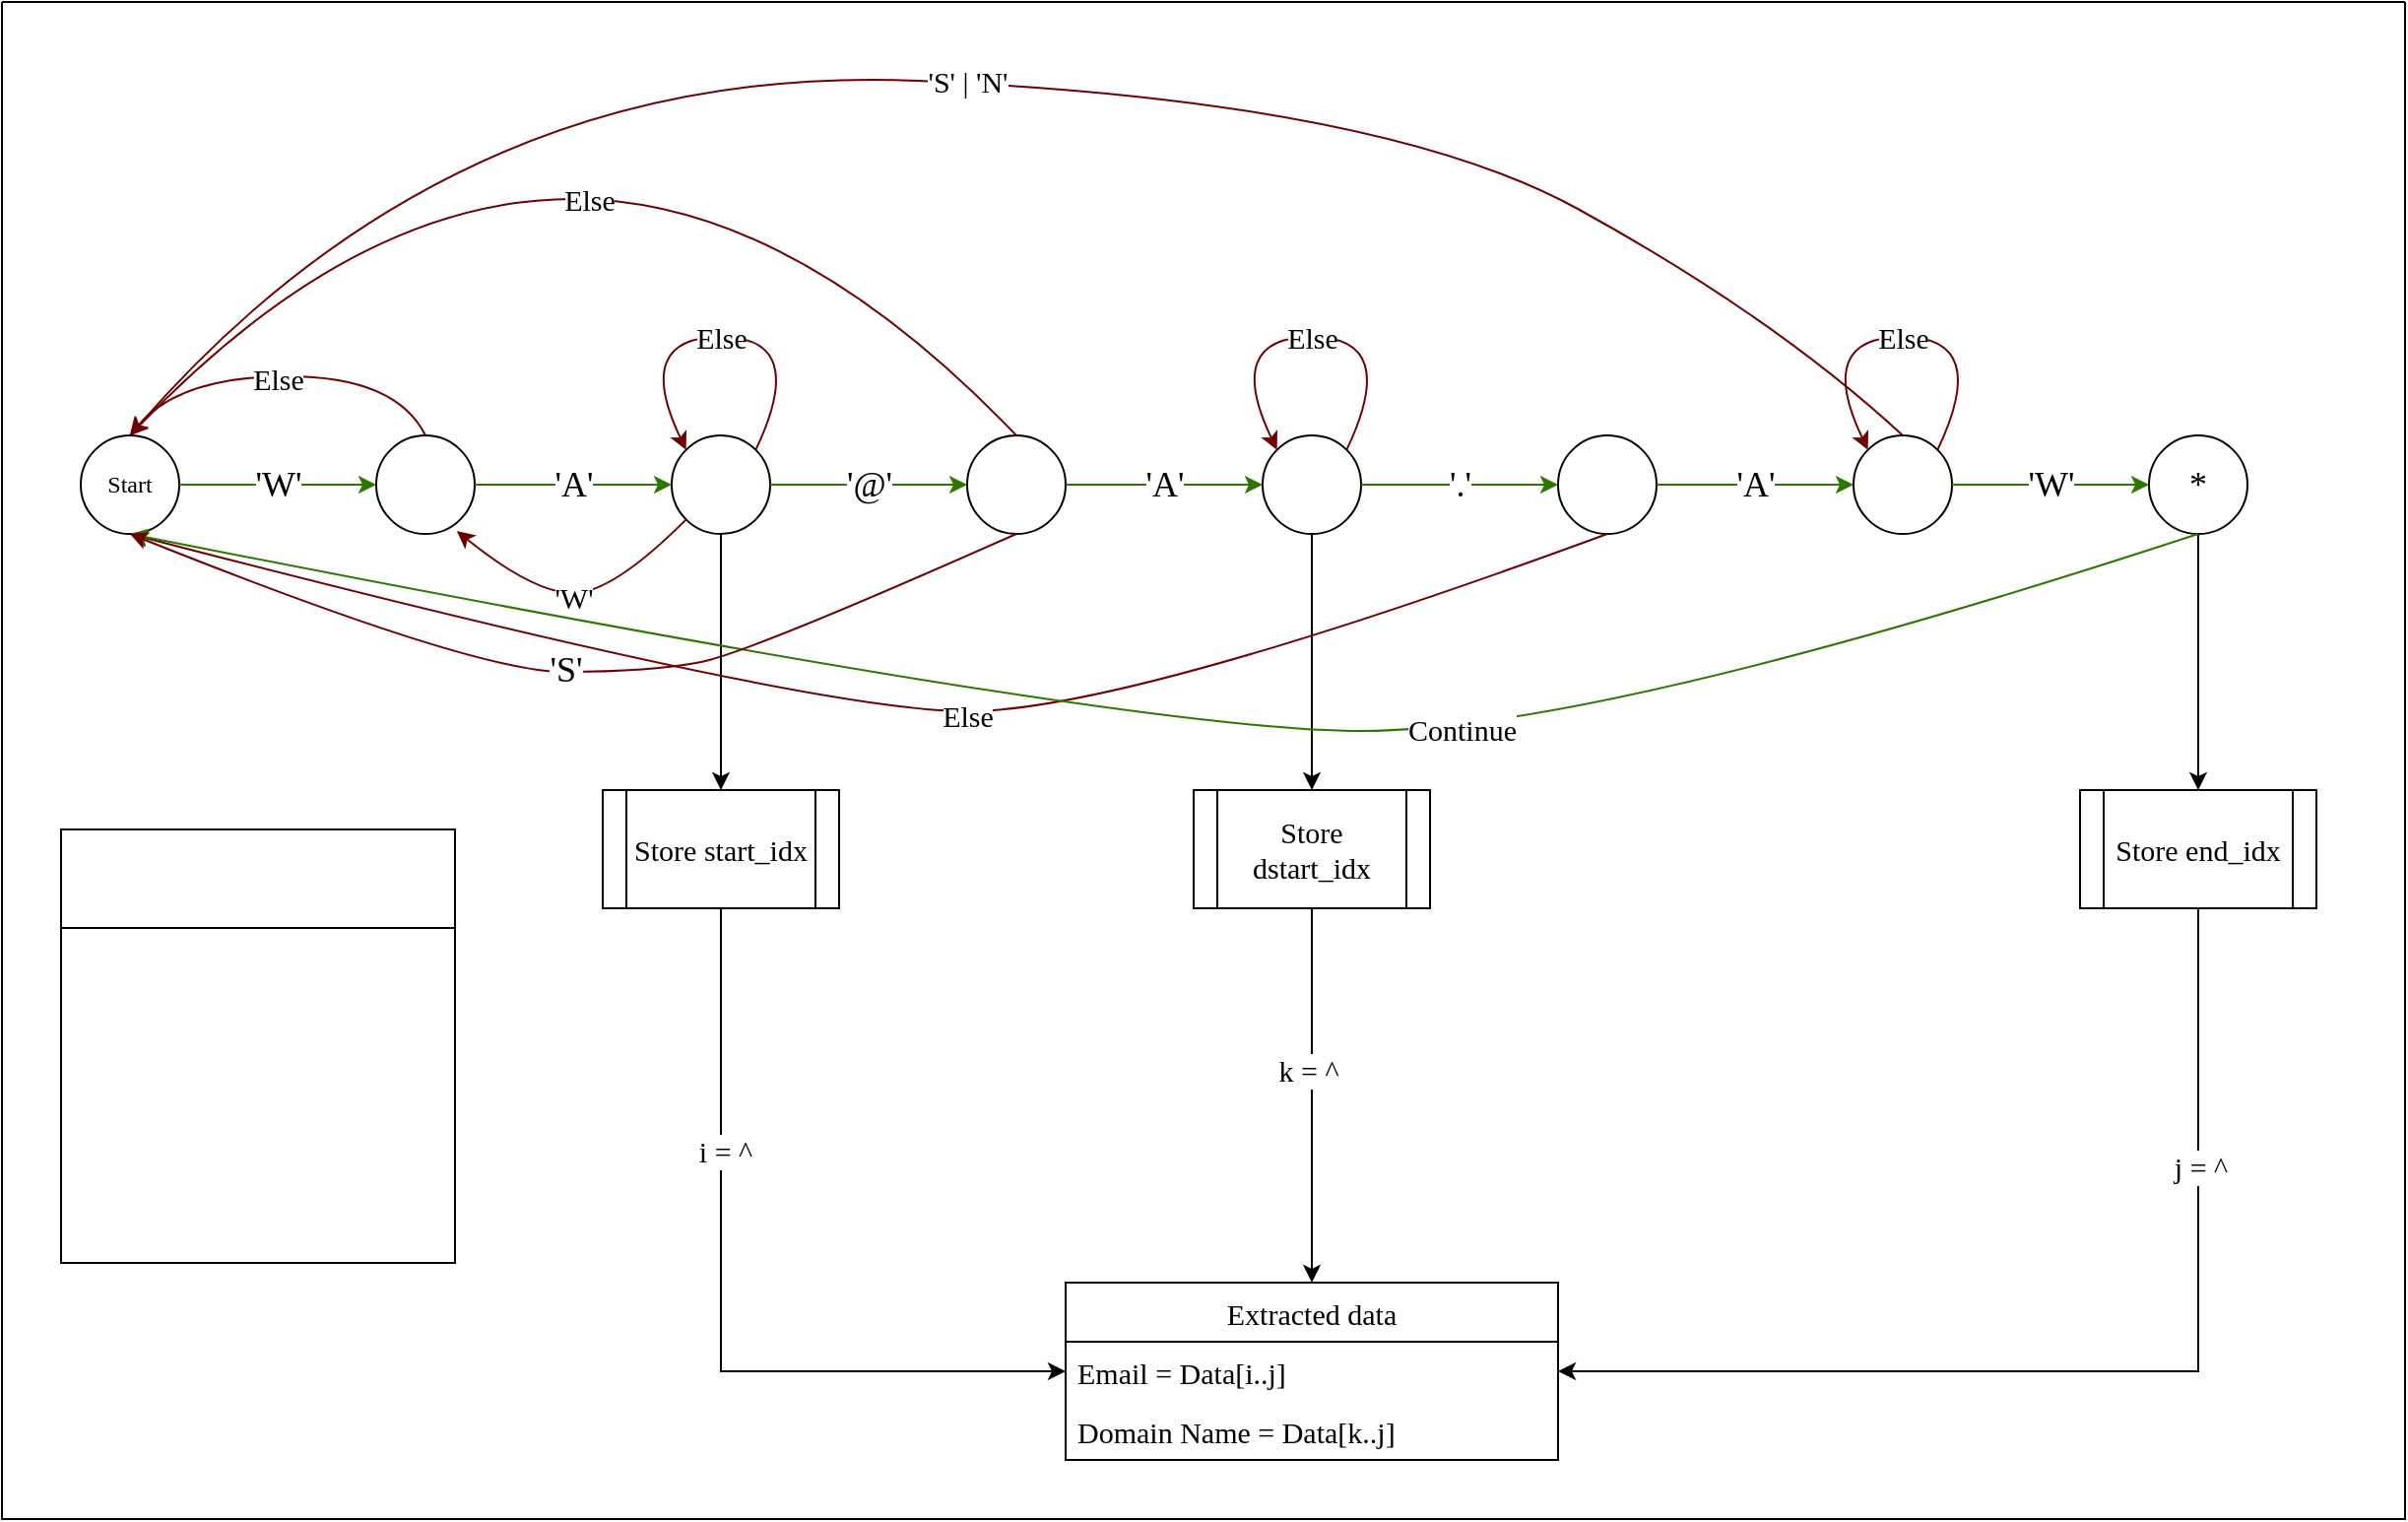 <mxfile version="18.0.6" type="device"><diagram id="8zhRqOHiuE57s70_SdNe" name="Page-1"><mxGraphModel dx="1750" dy="2233" grid="1" gridSize="10" guides="1" tooltips="1" connect="1" arrows="1" fold="1" page="1" pageScale="1" pageWidth="827" pageHeight="1169" math="1" shadow="0"><root><mxCell id="0"/><mxCell id="1" parent="0"/><mxCell id="UBibQN8y42sdFP5Kan7u-1" value="&lt;font face=&quot;JetBrains Mono&quot;&gt;Start&lt;/font&gt;" style="ellipse;whiteSpace=wrap;html=1;aspect=fixed;" parent="1" vertex="1"><mxGeometry x="150" y="50" width="50" height="50" as="geometry"/></mxCell><mxCell id="UBibQN8y42sdFP5Kan7u-2" value="" style="ellipse;whiteSpace=wrap;html=1;aspect=fixed;" parent="1" vertex="1"><mxGeometry x="300" y="50" width="50" height="50" as="geometry"/></mxCell><mxCell id="UBibQN8y42sdFP5Kan7u-66" style="edgeStyle=orthogonalEdgeStyle;rounded=0;orthogonalLoop=1;jettySize=auto;html=1;fontFamily=JetBrains Mono;fontSize=15;" parent="1" source="UBibQN8y42sdFP5Kan7u-3" target="UBibQN8y42sdFP5Kan7u-64" edge="1"><mxGeometry relative="1" as="geometry"/></mxCell><mxCell id="UBibQN8y42sdFP5Kan7u-3" value="" style="ellipse;whiteSpace=wrap;html=1;aspect=fixed;" parent="1" vertex="1"><mxGeometry x="450" y="50" width="50" height="50" as="geometry"/></mxCell><mxCell id="UBibQN8y42sdFP5Kan7u-4" value="" style="ellipse;whiteSpace=wrap;html=1;aspect=fixed;" parent="1" vertex="1"><mxGeometry x="600" y="50" width="50" height="50" as="geometry"/></mxCell><mxCell id="UBibQN8y42sdFP5Kan7u-73" style="edgeStyle=orthogonalEdgeStyle;rounded=0;orthogonalLoop=1;jettySize=auto;html=1;entryX=0.5;entryY=0;entryDx=0;entryDy=0;fontFamily=JetBrains Mono;fontSize=15;" parent="1" source="UBibQN8y42sdFP5Kan7u-5" target="UBibQN8y42sdFP5Kan7u-72" edge="1"><mxGeometry relative="1" as="geometry"/></mxCell><mxCell id="UBibQN8y42sdFP5Kan7u-5" value="" style="ellipse;whiteSpace=wrap;html=1;aspect=fixed;" parent="1" vertex="1"><mxGeometry x="750" y="50" width="50" height="50" as="geometry"/></mxCell><mxCell id="UBibQN8y42sdFP5Kan7u-13" value="A" style="endArrow=classic;html=1;rounded=0;exitX=1;exitY=0.5;exitDx=0;exitDy=0;fillColor=#60a917;strokeColor=#2D7600;" parent="1" source="UBibQN8y42sdFP5Kan7u-1" target="UBibQN8y42sdFP5Kan7u-2" edge="1"><mxGeometry relative="1" as="geometry"><mxPoint x="140" y="210" as="sourcePoint"/><mxPoint x="240" y="210" as="targetPoint"/></mxGeometry></mxCell><mxCell id="UBibQN8y42sdFP5Kan7u-14" value="&lt;font face=&quot;JetBrains Mono&quot;&gt;'W'&lt;/font&gt;" style="edgeLabel;resizable=0;html=1;align=center;verticalAlign=middle;fontSize=18;" parent="UBibQN8y42sdFP5Kan7u-13" connectable="0" vertex="1"><mxGeometry relative="1" as="geometry"/></mxCell><mxCell id="UBibQN8y42sdFP5Kan7u-15" value="" style="endArrow=classic;html=1;rounded=0;exitX=1;exitY=0.5;exitDx=0;exitDy=0;entryX=0;entryY=0.5;entryDx=0;entryDy=0;fillColor=#60a917;strokeColor=#2D7600;" parent="1" source="UBibQN8y42sdFP5Kan7u-2" target="UBibQN8y42sdFP5Kan7u-3" edge="1"><mxGeometry relative="1" as="geometry"><mxPoint x="280" y="129.71" as="sourcePoint"/><mxPoint x="350" y="129.71" as="targetPoint"/></mxGeometry></mxCell><mxCell id="UBibQN8y42sdFP5Kan7u-16" value="'A'" style="edgeLabel;resizable=0;html=1;align=center;verticalAlign=middle;fontSize=18;fontFamily=JetBrains Mono;" parent="UBibQN8y42sdFP5Kan7u-15" connectable="0" vertex="1"><mxGeometry relative="1" as="geometry"/></mxCell><mxCell id="UBibQN8y42sdFP5Kan7u-17" value="" style="endArrow=classic;html=1;rounded=0;exitX=1;exitY=0.5;exitDx=0;exitDy=0;entryX=0;entryY=0.5;entryDx=0;entryDy=0;fillColor=#60a917;strokeColor=#2D7600;" parent="1" source="UBibQN8y42sdFP5Kan7u-3" target="UBibQN8y42sdFP5Kan7u-4" edge="1"><mxGeometry relative="1" as="geometry"><mxPoint x="280" y="100" as="sourcePoint"/><mxPoint x="390" y="60" as="targetPoint"/></mxGeometry></mxCell><mxCell id="UBibQN8y42sdFP5Kan7u-18" value="'@'" style="edgeLabel;resizable=0;html=1;align=center;verticalAlign=middle;fontSize=18;fontFamily=JetBrains Mono;" parent="UBibQN8y42sdFP5Kan7u-17" connectable="0" vertex="1"><mxGeometry relative="1" as="geometry"/></mxCell><mxCell id="UBibQN8y42sdFP5Kan7u-19" value="" style="endArrow=classic;html=1;rounded=0;exitX=1;exitY=0.5;exitDx=0;exitDy=0;entryX=0;entryY=0.5;entryDx=0;entryDy=0;fillColor=#60a917;strokeColor=#2D7600;" parent="1" source="UBibQN8y42sdFP5Kan7u-4" target="UBibQN8y42sdFP5Kan7u-5" edge="1"><mxGeometry relative="1" as="geometry"><mxPoint x="460" y="100" as="sourcePoint"/><mxPoint x="550" y="50" as="targetPoint"/></mxGeometry></mxCell><mxCell id="UBibQN8y42sdFP5Kan7u-20" value="'A'" style="edgeLabel;resizable=0;html=1;align=center;verticalAlign=middle;fontSize=18;fontFamily=JetBrains Mono;" parent="UBibQN8y42sdFP5Kan7u-19" connectable="0" vertex="1"><mxGeometry relative="1" as="geometry"/></mxCell><mxCell id="UBibQN8y42sdFP5Kan7u-21" value="" style="ellipse;whiteSpace=wrap;html=1;aspect=fixed;" parent="1" vertex="1"><mxGeometry x="900" y="50" width="50" height="50" as="geometry"/></mxCell><mxCell id="UBibQN8y42sdFP5Kan7u-22" value="" style="endArrow=classic;html=1;rounded=0;exitX=1;exitY=0.5;exitDx=0;exitDy=0;entryX=0;entryY=0.5;entryDx=0;entryDy=0;fillColor=#60a917;strokeColor=#2D7600;" parent="1" source="UBibQN8y42sdFP5Kan7u-5" target="UBibQN8y42sdFP5Kan7u-21" edge="1"><mxGeometry relative="1" as="geometry"><mxPoint x="630" y="50" as="sourcePoint"/><mxPoint x="710.0" y="60" as="targetPoint"/></mxGeometry></mxCell><mxCell id="UBibQN8y42sdFP5Kan7u-23" value="'.'" style="edgeLabel;resizable=0;html=1;align=center;verticalAlign=middle;fontSize=18;fontFamily=JetBrains Mono;" parent="UBibQN8y42sdFP5Kan7u-22" connectable="0" vertex="1"><mxGeometry relative="1" as="geometry"/></mxCell><mxCell id="UBibQN8y42sdFP5Kan7u-24" value="" style="ellipse;whiteSpace=wrap;html=1;aspect=fixed;" parent="1" vertex="1"><mxGeometry x="1050" y="50" width="50" height="50" as="geometry"/></mxCell><mxCell id="UBibQN8y42sdFP5Kan7u-25" value="" style="endArrow=classic;html=1;rounded=0;exitX=1;exitY=0.5;exitDx=0;exitDy=0;entryX=0;entryY=0.5;entryDx=0;entryDy=0;fillColor=#60a917;strokeColor=#2D7600;" parent="1" source="UBibQN8y42sdFP5Kan7u-21" target="UBibQN8y42sdFP5Kan7u-24" edge="1"><mxGeometry relative="1" as="geometry"><mxPoint x="790" y="60" as="sourcePoint"/><mxPoint x="890" y="60" as="targetPoint"/></mxGeometry></mxCell><mxCell id="UBibQN8y42sdFP5Kan7u-26" value="'A'" style="edgeLabel;resizable=0;html=1;align=center;verticalAlign=middle;fontSize=18;fontFamily=JetBrains Mono;" parent="UBibQN8y42sdFP5Kan7u-25" connectable="0" vertex="1"><mxGeometry relative="1" as="geometry"/></mxCell><mxCell id="UBibQN8y42sdFP5Kan7u-75" style="edgeStyle=orthogonalEdgeStyle;rounded=0;orthogonalLoop=1;jettySize=auto;html=1;entryX=0.5;entryY=0;entryDx=0;entryDy=0;fontFamily=JetBrains Mono;fontSize=15;" parent="1" source="UBibQN8y42sdFP5Kan7u-27" target="UBibQN8y42sdFP5Kan7u-74" edge="1"><mxGeometry relative="1" as="geometry"/></mxCell><mxCell id="UBibQN8y42sdFP5Kan7u-27" value="&lt;font face=&quot;JetBrains Mono&quot; style=&quot;font-size: 18px;&quot;&gt;*&lt;/font&gt;" style="ellipse;whiteSpace=wrap;html=1;aspect=fixed;align=center;" parent="1" vertex="1"><mxGeometry x="1200" y="50" width="50" height="50" as="geometry"/></mxCell><mxCell id="UBibQN8y42sdFP5Kan7u-29" value="" style="endArrow=classic;html=1;rounded=0;exitX=1;exitY=0.5;exitDx=0;exitDy=0;fillColor=#60a917;strokeColor=#2D7600;" parent="1" source="UBibQN8y42sdFP5Kan7u-24" target="UBibQN8y42sdFP5Kan7u-27" edge="1"><mxGeometry relative="1" as="geometry"><mxPoint x="970" y="60" as="sourcePoint"/><mxPoint x="1040" y="60" as="targetPoint"/></mxGeometry></mxCell><mxCell id="UBibQN8y42sdFP5Kan7u-30" value="'W'" style="edgeLabel;resizable=0;html=1;align=center;verticalAlign=middle;fontSize=18;fontFamily=JetBrains Mono;" parent="UBibQN8y42sdFP5Kan7u-29" connectable="0" vertex="1"><mxGeometry relative="1" as="geometry"/></mxCell><mxCell id="UBibQN8y42sdFP5Kan7u-57" value="" style="curved=1;endArrow=classic;html=1;rounded=0;fontSize=18;exitX=0.5;exitY=0;exitDx=0;exitDy=0;entryX=0.5;entryY=0;entryDx=0;entryDy=0;fillColor=#a20025;strokeColor=#6F0000;" parent="1" source="UBibQN8y42sdFP5Kan7u-2" target="UBibQN8y42sdFP5Kan7u-1" edge="1"><mxGeometry width="50" height="50" relative="1" as="geometry"><mxPoint x="200" y="30" as="sourcePoint"/><mxPoint x="250" y="-20" as="targetPoint"/><Array as="points"><mxPoint x="310" y="20"/><mxPoint x="200" y="20"/></Array></mxGeometry></mxCell><mxCell id="UBibQN8y42sdFP5Kan7u-62" value="Else" style="edgeLabel;html=1;align=center;verticalAlign=middle;resizable=0;points=[];fontSize=15;fontFamily=JetBrains Mono;" parent="UBibQN8y42sdFP5Kan7u-57" vertex="1" connectable="0"><mxGeometry x="-0.095" y="1" relative="1" as="geometry"><mxPoint x="-11" as="offset"/></mxGeometry></mxCell><mxCell id="UBibQN8y42sdFP5Kan7u-93" style="edgeStyle=orthogonalEdgeStyle;rounded=0;orthogonalLoop=1;jettySize=auto;html=1;entryX=0;entryY=0.5;entryDx=0;entryDy=0;fontFamily=JetBrains Mono;fontSize=15;" parent="1" source="UBibQN8y42sdFP5Kan7u-64" target="UBibQN8y42sdFP5Kan7u-89" edge="1"><mxGeometry relative="1" as="geometry"/></mxCell><mxCell id="UBibQN8y42sdFP5Kan7u-96" value="i = ^" style="edgeLabel;html=1;align=center;verticalAlign=middle;resizable=0;points=[];fontSize=15;fontFamily=JetBrains Mono;" parent="UBibQN8y42sdFP5Kan7u-93" vertex="1" connectable="0"><mxGeometry x="-0.399" y="2" relative="1" as="geometry"><mxPoint as="offset"/></mxGeometry></mxCell><mxCell id="UBibQN8y42sdFP5Kan7u-64" value="Store start_idx" style="shape=process;whiteSpace=wrap;html=1;backgroundOutline=1;fontFamily=JetBrains Mono;fontSize=15;" parent="1" vertex="1"><mxGeometry x="415" y="230" width="120" height="60" as="geometry"/></mxCell><mxCell id="UBibQN8y42sdFP5Kan7u-67" value="" style="curved=1;endArrow=classic;html=1;rounded=0;fontFamily=JetBrains Mono;fontSize=15;exitX=1;exitY=0;exitDx=0;exitDy=0;entryX=0;entryY=0;entryDx=0;entryDy=0;fillColor=#a20025;strokeColor=#6F0000;" parent="1" source="UBibQN8y42sdFP5Kan7u-3" target="UBibQN8y42sdFP5Kan7u-3" edge="1"><mxGeometry width="50" height="50" relative="1" as="geometry"><mxPoint x="470" y="20" as="sourcePoint"/><mxPoint x="520" y="-30" as="targetPoint"/><Array as="points"><mxPoint x="520"/><mxPoint x="430"/></Array></mxGeometry></mxCell><mxCell id="UBibQN8y42sdFP5Kan7u-68" value="Else" style="edgeLabel;html=1;align=center;verticalAlign=middle;resizable=0;points=[];fontSize=15;fontFamily=JetBrains Mono;" parent="UBibQN8y42sdFP5Kan7u-67" vertex="1" connectable="0"><mxGeometry x="-0.045" y="3" relative="1" as="geometry"><mxPoint x="-5" y="-3" as="offset"/></mxGeometry></mxCell><mxCell id="UBibQN8y42sdFP5Kan7u-69" value="" style="curved=1;endArrow=classic;html=1;rounded=0;fontFamily=JetBrains Mono;fontSize=15;entryX=0.818;entryY=0.97;entryDx=0;entryDy=0;exitX=0;exitY=1;exitDx=0;exitDy=0;fillColor=#a20025;strokeColor=#6F0000;entryPerimeter=0;" parent="1" source="UBibQN8y42sdFP5Kan7u-3" target="UBibQN8y42sdFP5Kan7u-2" edge="1"><mxGeometry width="50" height="50" relative="1" as="geometry"><mxPoint x="330" y="180" as="sourcePoint"/><mxPoint x="380" y="130" as="targetPoint"/><Array as="points"><mxPoint x="420" y="130"/><mxPoint x="380" y="130"/></Array></mxGeometry></mxCell><mxCell id="UBibQN8y42sdFP5Kan7u-70" value="'W'" style="edgeLabel;html=1;align=center;verticalAlign=middle;resizable=0;points=[];fontSize=15;fontFamily=JetBrains Mono;" parent="UBibQN8y42sdFP5Kan7u-69" vertex="1" connectable="0"><mxGeometry x="-0.092" y="2" relative="1" as="geometry"><mxPoint x="-8" as="offset"/></mxGeometry></mxCell><mxCell id="UBibQN8y42sdFP5Kan7u-94" style="edgeStyle=orthogonalEdgeStyle;rounded=0;orthogonalLoop=1;jettySize=auto;html=1;entryX=0.5;entryY=0;entryDx=0;entryDy=0;fontFamily=JetBrains Mono;fontSize=15;" parent="1" source="UBibQN8y42sdFP5Kan7u-72" target="UBibQN8y42sdFP5Kan7u-88" edge="1"><mxGeometry relative="1" as="geometry"/></mxCell><mxCell id="UBibQN8y42sdFP5Kan7u-97" value="k = ^" style="edgeLabel;html=1;align=center;verticalAlign=middle;resizable=0;points=[];fontSize=15;fontFamily=JetBrains Mono;" parent="UBibQN8y42sdFP5Kan7u-94" vertex="1" connectable="0"><mxGeometry x="-0.139" y="-2" relative="1" as="geometry"><mxPoint as="offset"/></mxGeometry></mxCell><mxCell id="UBibQN8y42sdFP5Kan7u-72" value="Store dstart_idx" style="shape=process;whiteSpace=wrap;html=1;backgroundOutline=1;fontFamily=JetBrains Mono;fontSize=15;" parent="1" vertex="1"><mxGeometry x="715" y="230" width="120" height="60" as="geometry"/></mxCell><mxCell id="UBibQN8y42sdFP5Kan7u-95" style="edgeStyle=orthogonalEdgeStyle;rounded=0;orthogonalLoop=1;jettySize=auto;html=1;entryX=1;entryY=0.5;entryDx=0;entryDy=0;fontFamily=JetBrains Mono;fontSize=15;" parent="1" source="UBibQN8y42sdFP5Kan7u-74" target="UBibQN8y42sdFP5Kan7u-89" edge="1"><mxGeometry relative="1" as="geometry"/></mxCell><mxCell id="UBibQN8y42sdFP5Kan7u-98" value="j = ^" style="edgeLabel;html=1;align=center;verticalAlign=middle;resizable=0;points=[];fontSize=15;fontFamily=JetBrains Mono;" parent="UBibQN8y42sdFP5Kan7u-95" vertex="1" connectable="0"><mxGeometry x="-0.534" y="1" relative="1" as="geometry"><mxPoint as="offset"/></mxGeometry></mxCell><mxCell id="UBibQN8y42sdFP5Kan7u-74" value="Store end_idx" style="shape=process;whiteSpace=wrap;html=1;backgroundOutline=1;fontFamily=JetBrains Mono;fontSize=15;" parent="1" vertex="1"><mxGeometry x="1165" y="230" width="120" height="60" as="geometry"/></mxCell><mxCell id="UBibQN8y42sdFP5Kan7u-76" value="" style="curved=1;endArrow=classic;html=1;rounded=0;fontFamily=JetBrains Mono;fontSize=15;exitX=0.5;exitY=0;exitDx=0;exitDy=0;entryX=0.5;entryY=0;entryDx=0;entryDy=0;fillColor=#a20025;strokeColor=#6F0000;" parent="1" source="UBibQN8y42sdFP5Kan7u-4" target="UBibQN8y42sdFP5Kan7u-1" edge="1"><mxGeometry width="50" height="50" relative="1" as="geometry"><mxPoint x="590" as="sourcePoint"/><mxPoint x="640" y="-50" as="targetPoint"/><Array as="points"><mxPoint x="510" y="-70"/><mxPoint x="290" y="-70"/></Array></mxGeometry></mxCell><mxCell id="UBibQN8y42sdFP5Kan7u-77" value="Else" style="edgeLabel;html=1;align=center;verticalAlign=middle;resizable=0;points=[];fontSize=15;fontFamily=JetBrains Mono;" parent="UBibQN8y42sdFP5Kan7u-76" vertex="1" connectable="0"><mxGeometry x="-0.028" relative="1" as="geometry"><mxPoint as="offset"/></mxGeometry></mxCell><mxCell id="UBibQN8y42sdFP5Kan7u-79" value="" style="curved=1;endArrow=classic;html=1;rounded=0;fontFamily=JetBrains Mono;fontSize=15;exitX=1;exitY=0;exitDx=0;exitDy=0;entryX=0;entryY=0;entryDx=0;entryDy=0;fillColor=#a20025;strokeColor=#6F0000;" parent="1" source="UBibQN8y42sdFP5Kan7u-5" target="UBibQN8y42sdFP5Kan7u-5" edge="1"><mxGeometry width="50" height="50" relative="1" as="geometry"><mxPoint x="792.678" y="57.322" as="sourcePoint"/><mxPoint x="757.322" y="57.322" as="targetPoint"/><Array as="points"><mxPoint x="820"/><mxPoint x="730"/></Array></mxGeometry></mxCell><mxCell id="UBibQN8y42sdFP5Kan7u-80" value="Else" style="edgeLabel;html=1;align=center;verticalAlign=middle;resizable=0;points=[];fontSize=15;fontFamily=JetBrains Mono;" parent="UBibQN8y42sdFP5Kan7u-79" vertex="1" connectable="0"><mxGeometry x="-0.045" y="3" relative="1" as="geometry"><mxPoint x="-5" y="-3" as="offset"/></mxGeometry></mxCell><mxCell id="UBibQN8y42sdFP5Kan7u-81" value="" style="curved=1;endArrow=classic;html=1;rounded=0;fontFamily=JetBrains Mono;fontSize=15;exitX=0.5;exitY=1;exitDx=0;exitDy=0;entryX=0.5;entryY=1;entryDx=0;entryDy=0;fillColor=#a20025;strokeColor=#6F0000;" parent="1" source="UBibQN8y42sdFP5Kan7u-21" target="UBibQN8y42sdFP5Kan7u-1" edge="1"><mxGeometry width="50" height="50" relative="1" as="geometry"><mxPoint x="860" y="200" as="sourcePoint"/><mxPoint x="910" y="150" as="targetPoint"/><Array as="points"><mxPoint x="680" y="190"/><mxPoint x="520" y="190"/></Array></mxGeometry></mxCell><mxCell id="UBibQN8y42sdFP5Kan7u-82" value="Else" style="edgeLabel;html=1;align=center;verticalAlign=middle;resizable=0;points=[];fontSize=15;fontFamily=JetBrains Mono;" parent="UBibQN8y42sdFP5Kan7u-81" vertex="1" connectable="0"><mxGeometry x="-0.092" y="2" relative="1" as="geometry"><mxPoint x="12" as="offset"/></mxGeometry></mxCell><mxCell id="UBibQN8y42sdFP5Kan7u-83" value="" style="curved=1;endArrow=classic;html=1;rounded=0;fontFamily=JetBrains Mono;fontSize=15;exitX=0.5;exitY=0;exitDx=0;exitDy=0;entryX=0.5;entryY=0;entryDx=0;entryDy=0;fillColor=#a20025;strokeColor=#6F0000;" parent="1" source="UBibQN8y42sdFP5Kan7u-24" target="UBibQN8y42sdFP5Kan7u-1" edge="1"><mxGeometry width="50" height="50" relative="1" as="geometry"><mxPoint x="980" y="20" as="sourcePoint"/><mxPoint x="1030" y="-30" as="targetPoint"/><Array as="points"><mxPoint x="1010" y="-10"/><mxPoint x="810" y="-120"/><mxPoint x="340" y="-140"/></Array></mxGeometry></mxCell><mxCell id="UBibQN8y42sdFP5Kan7u-84" value="'S' | 'N'" style="edgeLabel;html=1;align=center;verticalAlign=middle;resizable=0;points=[];fontSize=15;fontFamily=JetBrains Mono;" parent="UBibQN8y42sdFP5Kan7u-83" vertex="1" connectable="0"><mxGeometry x="-0.205" y="2" relative="1" as="geometry"><mxPoint x="-114" y="-8" as="offset"/></mxGeometry></mxCell><mxCell id="UBibQN8y42sdFP5Kan7u-85" value="" style="curved=1;endArrow=classic;html=1;rounded=0;fontFamily=JetBrains Mono;fontSize=15;exitX=0.5;exitY=1;exitDx=0;exitDy=0;entryX=0.5;entryY=1;entryDx=0;entryDy=0;fillColor=#60a917;strokeColor=#2D7600;" parent="1" source="UBibQN8y42sdFP5Kan7u-27" target="UBibQN8y42sdFP5Kan7u-1" edge="1"><mxGeometry width="50" height="50" relative="1" as="geometry"><mxPoint x="1240" y="-40" as="sourcePoint"/><mxPoint x="1290" y="-90" as="targetPoint"/><Array as="points"><mxPoint x="920" y="200"/><mxPoint x="680" y="200"/></Array></mxGeometry></mxCell><mxCell id="UBibQN8y42sdFP5Kan7u-86" value="Continue" style="edgeLabel;html=1;align=center;verticalAlign=middle;resizable=0;points=[];fontSize=15;fontFamily=JetBrains Mono;" parent="UBibQN8y42sdFP5Kan7u-85" vertex="1" connectable="0"><mxGeometry x="-0.203" y="-1" relative="1" as="geometry"><mxPoint x="38" as="offset"/></mxGeometry></mxCell><mxCell id="UBibQN8y42sdFP5Kan7u-88" value="Extracted data" style="swimlane;fontStyle=0;childLayout=stackLayout;horizontal=1;startSize=30;horizontalStack=0;resizeParent=1;resizeParentMax=0;resizeLast=0;collapsible=1;marginBottom=0;fontFamily=JetBrains Mono;fontSize=15;" parent="1" vertex="1"><mxGeometry x="650" y="480" width="250" height="90" as="geometry"/></mxCell><mxCell id="UBibQN8y42sdFP5Kan7u-89" value="Email = Data[i..j]" style="text;strokeColor=none;fillColor=none;align=left;verticalAlign=middle;spacingLeft=4;spacingRight=4;overflow=hidden;points=[[0,0.5],[1,0.5]];portConstraint=eastwest;rotatable=0;fontFamily=JetBrains Mono;fontSize=15;" parent="UBibQN8y42sdFP5Kan7u-88" vertex="1"><mxGeometry y="30" width="250" height="30" as="geometry"/></mxCell><mxCell id="UBibQN8y42sdFP5Kan7u-90" value="Domain Name = Data[k..j]" style="text;strokeColor=none;fillColor=none;align=left;verticalAlign=middle;spacingLeft=4;spacingRight=4;overflow=hidden;points=[[0,0.5],[1,0.5]];portConstraint=eastwest;rotatable=0;fontFamily=JetBrains Mono;fontSize=15;" parent="UBibQN8y42sdFP5Kan7u-88" vertex="1"><mxGeometry y="60" width="250" height="30" as="geometry"/></mxCell><mxCell id="UBibQN8y42sdFP5Kan7u-99" value="" style="curved=1;endArrow=classic;html=1;rounded=0;fontFamily=JetBrains Mono;fontSize=15;exitX=1;exitY=0;exitDx=0;exitDy=0;entryX=0;entryY=0;entryDx=0;entryDy=0;fillColor=#a20025;strokeColor=#6F0000;" parent="1" source="UBibQN8y42sdFP5Kan7u-24" target="UBibQN8y42sdFP5Kan7u-24" edge="1"><mxGeometry width="50" height="50" relative="1" as="geometry"><mxPoint x="1092.678" y="57.322" as="sourcePoint"/><mxPoint x="1057.322" y="57.322" as="targetPoint"/><Array as="points"><mxPoint x="1120"/><mxPoint x="1030"/></Array></mxGeometry></mxCell><mxCell id="UBibQN8y42sdFP5Kan7u-100" value="Else" style="edgeLabel;html=1;align=center;verticalAlign=middle;resizable=0;points=[];fontSize=15;fontFamily=JetBrains Mono;" parent="UBibQN8y42sdFP5Kan7u-99" vertex="1" connectable="0"><mxGeometry x="-0.045" y="3" relative="1" as="geometry"><mxPoint x="-5" y="-3" as="offset"/></mxGeometry></mxCell><mxCell id="UBibQN8y42sdFP5Kan7u-105" value="Pattern matching data&#10;of variable length" style="swimlane;fontFamily=JetBrains Mono;fontSize=15;fontColor=#FFFFFF;startSize=50;" parent="1" vertex="1"><mxGeometry x="140" y="250" width="200" height="220" as="geometry"/></mxCell><mxCell id="UBibQN8y42sdFP5Kan7u-107" value="Solves the problem of pattern matching data that may be of a varaible length, for example an email can have a varialbe user name as well as a variable domain name" style="text;html=1;strokeColor=none;fillColor=none;align=center;verticalAlign=middle;whiteSpace=wrap;rounded=0;fontFamily=JetBrains Mono;fontSize=15;fontColor=#FFFFFF;" parent="UBibQN8y42sdFP5Kan7u-105" vertex="1"><mxGeometry y="50" width="200" height="170" as="geometry"/></mxCell><mxCell id="UBibQN8y42sdFP5Kan7u-108" value="E-Mail Match State Diagram" style="text;strokeColor=none;fillColor=none;html=1;fontSize=24;fontStyle=1;verticalAlign=middle;align=center;fontFamily=JetBrains Mono;fontColor=#FFFFFF;" parent="1" vertex="1"><mxGeometry x="1050" y="-150" width="100" height="40" as="geometry"/></mxCell><mxCell id="So4d0tc6MAkyeWN5AK3r-2" value="" style="curved=1;endArrow=classic;html=1;rounded=0;exitX=0.5;exitY=1;exitDx=0;exitDy=0;entryX=0.5;entryY=1;entryDx=0;entryDy=0;fillColor=#a20025;strokeColor=#6F0000;" edge="1" parent="1" source="UBibQN8y42sdFP5Kan7u-4" target="UBibQN8y42sdFP5Kan7u-1"><mxGeometry width="50" height="50" relative="1" as="geometry"><mxPoint x="350" y="220" as="sourcePoint"/><mxPoint x="400" y="170" as="targetPoint"/><Array as="points"><mxPoint x="490" y="160"/><mxPoint x="440" y="170"/><mxPoint x="350" y="170"/></Array></mxGeometry></mxCell><mxCell id="So4d0tc6MAkyeWN5AK3r-3" value="'S'" style="edgeLabel;html=1;align=center;verticalAlign=middle;resizable=0;points=[];fontFamily=JetBrains Mono;fontSize=18;" vertex="1" connectable="0" parent="So4d0tc6MAkyeWN5AK3r-2"><mxGeometry x="0.019" y="-1" relative="1" as="geometry"><mxPoint as="offset"/></mxGeometry></mxCell><mxCell id="So4d0tc6MAkyeWN5AK3r-10" value="" style="swimlane;startSize=0;fontFamily=JetBrains Mono;fontSize=18;" vertex="1" parent="1"><mxGeometry x="110" y="-170" width="1220" height="770" as="geometry"/></mxCell></root></mxGraphModel></diagram></mxfile>